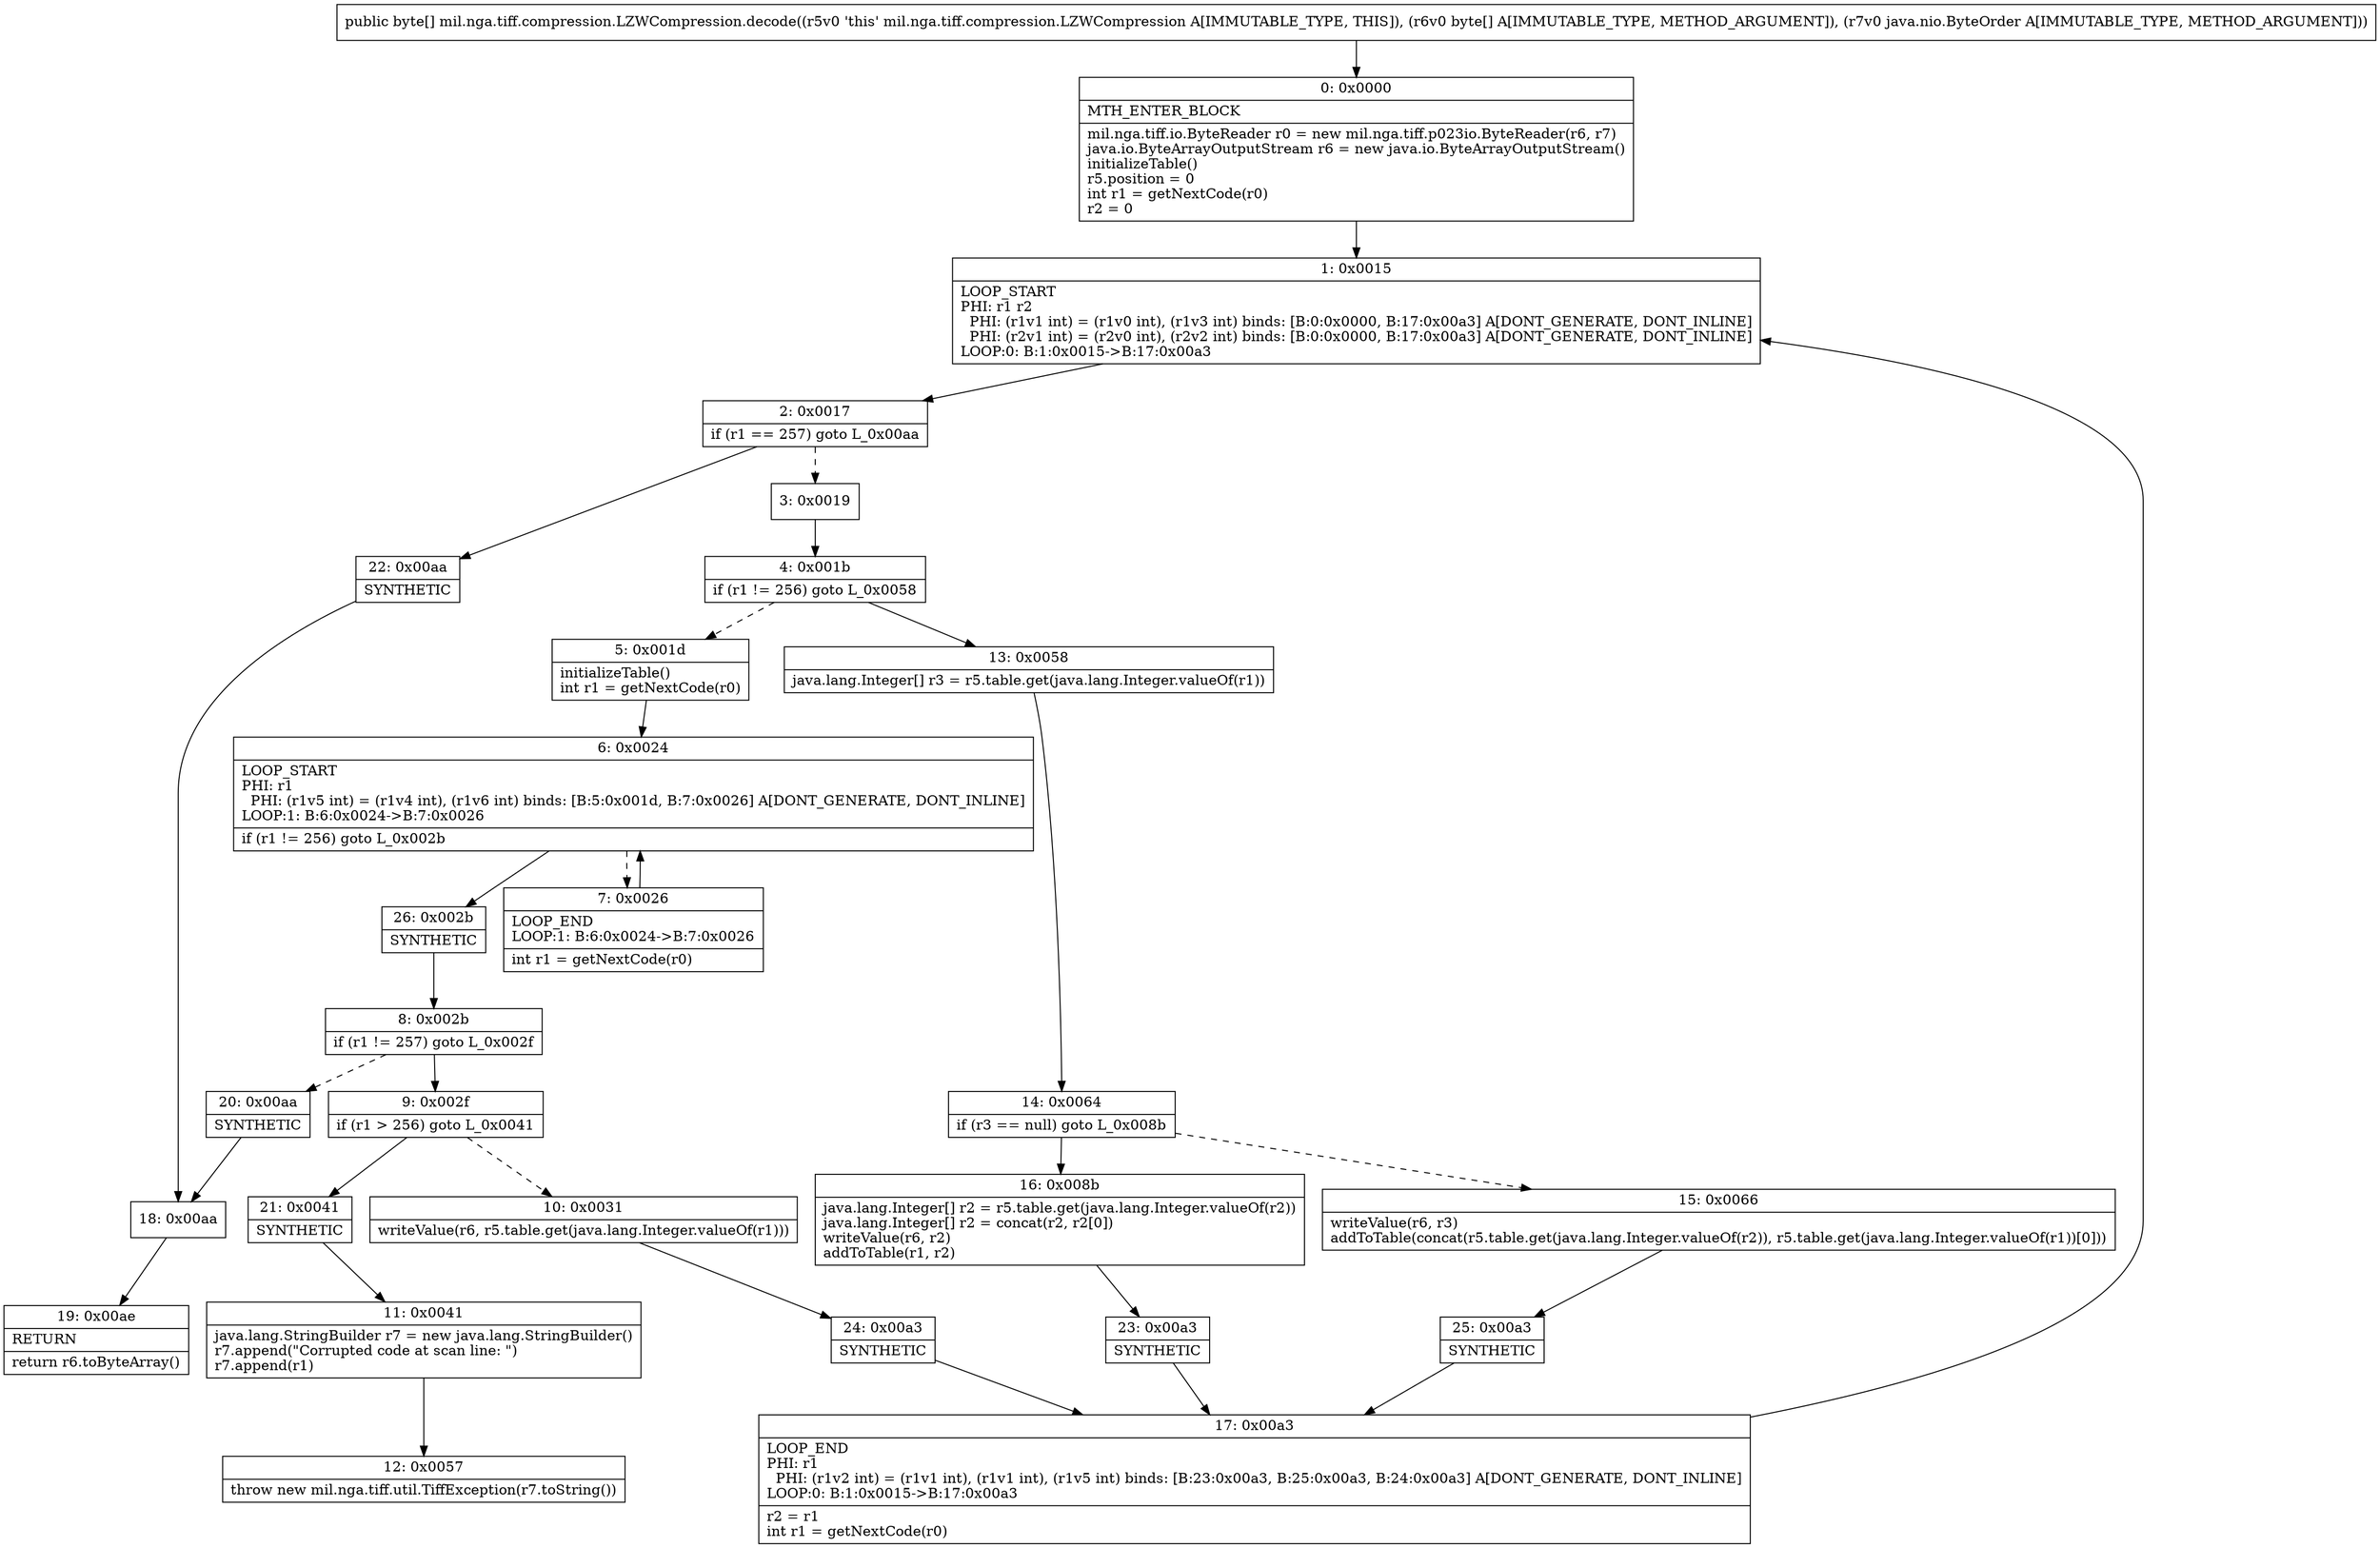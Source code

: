 digraph "CFG formil.nga.tiff.compression.LZWCompression.decode([BLjava\/nio\/ByteOrder;)[B" {
Node_0 [shape=record,label="{0\:\ 0x0000|MTH_ENTER_BLOCK\l|mil.nga.tiff.io.ByteReader r0 = new mil.nga.tiff.p023io.ByteReader(r6, r7)\ljava.io.ByteArrayOutputStream r6 = new java.io.ByteArrayOutputStream()\linitializeTable()\lr5.position = 0\lint r1 = getNextCode(r0)\lr2 = 0\l}"];
Node_1 [shape=record,label="{1\:\ 0x0015|LOOP_START\lPHI: r1 r2 \l  PHI: (r1v1 int) = (r1v0 int), (r1v3 int) binds: [B:0:0x0000, B:17:0x00a3] A[DONT_GENERATE, DONT_INLINE]\l  PHI: (r2v1 int) = (r2v0 int), (r2v2 int) binds: [B:0:0x0000, B:17:0x00a3] A[DONT_GENERATE, DONT_INLINE]\lLOOP:0: B:1:0x0015\-\>B:17:0x00a3\l}"];
Node_2 [shape=record,label="{2\:\ 0x0017|if (r1 == 257) goto L_0x00aa\l}"];
Node_3 [shape=record,label="{3\:\ 0x0019}"];
Node_4 [shape=record,label="{4\:\ 0x001b|if (r1 != 256) goto L_0x0058\l}"];
Node_5 [shape=record,label="{5\:\ 0x001d|initializeTable()\lint r1 = getNextCode(r0)\l}"];
Node_6 [shape=record,label="{6\:\ 0x0024|LOOP_START\lPHI: r1 \l  PHI: (r1v5 int) = (r1v4 int), (r1v6 int) binds: [B:5:0x001d, B:7:0x0026] A[DONT_GENERATE, DONT_INLINE]\lLOOP:1: B:6:0x0024\-\>B:7:0x0026\l|if (r1 != 256) goto L_0x002b\l}"];
Node_7 [shape=record,label="{7\:\ 0x0026|LOOP_END\lLOOP:1: B:6:0x0024\-\>B:7:0x0026\l|int r1 = getNextCode(r0)\l}"];
Node_8 [shape=record,label="{8\:\ 0x002b|if (r1 != 257) goto L_0x002f\l}"];
Node_9 [shape=record,label="{9\:\ 0x002f|if (r1 \> 256) goto L_0x0041\l}"];
Node_10 [shape=record,label="{10\:\ 0x0031|writeValue(r6, r5.table.get(java.lang.Integer.valueOf(r1)))\l}"];
Node_11 [shape=record,label="{11\:\ 0x0041|java.lang.StringBuilder r7 = new java.lang.StringBuilder()\lr7.append(\"Corrupted code at scan line: \")\lr7.append(r1)\l}"];
Node_12 [shape=record,label="{12\:\ 0x0057|throw new mil.nga.tiff.util.TiffException(r7.toString())\l}"];
Node_13 [shape=record,label="{13\:\ 0x0058|java.lang.Integer[] r3 = r5.table.get(java.lang.Integer.valueOf(r1))\l}"];
Node_14 [shape=record,label="{14\:\ 0x0064|if (r3 == null) goto L_0x008b\l}"];
Node_15 [shape=record,label="{15\:\ 0x0066|writeValue(r6, r3)\laddToTable(concat(r5.table.get(java.lang.Integer.valueOf(r2)), r5.table.get(java.lang.Integer.valueOf(r1))[0]))\l}"];
Node_16 [shape=record,label="{16\:\ 0x008b|java.lang.Integer[] r2 = r5.table.get(java.lang.Integer.valueOf(r2))\ljava.lang.Integer[] r2 = concat(r2, r2[0])\lwriteValue(r6, r2)\laddToTable(r1, r2)\l}"];
Node_17 [shape=record,label="{17\:\ 0x00a3|LOOP_END\lPHI: r1 \l  PHI: (r1v2 int) = (r1v1 int), (r1v1 int), (r1v5 int) binds: [B:23:0x00a3, B:25:0x00a3, B:24:0x00a3] A[DONT_GENERATE, DONT_INLINE]\lLOOP:0: B:1:0x0015\-\>B:17:0x00a3\l|r2 = r1\lint r1 = getNextCode(r0)\l}"];
Node_18 [shape=record,label="{18\:\ 0x00aa}"];
Node_19 [shape=record,label="{19\:\ 0x00ae|RETURN\l|return r6.toByteArray()\l}"];
Node_20 [shape=record,label="{20\:\ 0x00aa|SYNTHETIC\l}"];
Node_21 [shape=record,label="{21\:\ 0x0041|SYNTHETIC\l}"];
Node_22 [shape=record,label="{22\:\ 0x00aa|SYNTHETIC\l}"];
Node_23 [shape=record,label="{23\:\ 0x00a3|SYNTHETIC\l}"];
Node_24 [shape=record,label="{24\:\ 0x00a3|SYNTHETIC\l}"];
Node_25 [shape=record,label="{25\:\ 0x00a3|SYNTHETIC\l}"];
Node_26 [shape=record,label="{26\:\ 0x002b|SYNTHETIC\l}"];
MethodNode[shape=record,label="{public byte[] mil.nga.tiff.compression.LZWCompression.decode((r5v0 'this' mil.nga.tiff.compression.LZWCompression A[IMMUTABLE_TYPE, THIS]), (r6v0 byte[] A[IMMUTABLE_TYPE, METHOD_ARGUMENT]), (r7v0 java.nio.ByteOrder A[IMMUTABLE_TYPE, METHOD_ARGUMENT])) }"];
MethodNode -> Node_0;
Node_0 -> Node_1;
Node_1 -> Node_2;
Node_2 -> Node_3[style=dashed];
Node_2 -> Node_22;
Node_3 -> Node_4;
Node_4 -> Node_5[style=dashed];
Node_4 -> Node_13;
Node_5 -> Node_6;
Node_6 -> Node_7[style=dashed];
Node_6 -> Node_26;
Node_7 -> Node_6;
Node_8 -> Node_9;
Node_8 -> Node_20[style=dashed];
Node_9 -> Node_10[style=dashed];
Node_9 -> Node_21;
Node_10 -> Node_24;
Node_11 -> Node_12;
Node_13 -> Node_14;
Node_14 -> Node_15[style=dashed];
Node_14 -> Node_16;
Node_15 -> Node_25;
Node_16 -> Node_23;
Node_17 -> Node_1;
Node_18 -> Node_19;
Node_20 -> Node_18;
Node_21 -> Node_11;
Node_22 -> Node_18;
Node_23 -> Node_17;
Node_24 -> Node_17;
Node_25 -> Node_17;
Node_26 -> Node_8;
}

